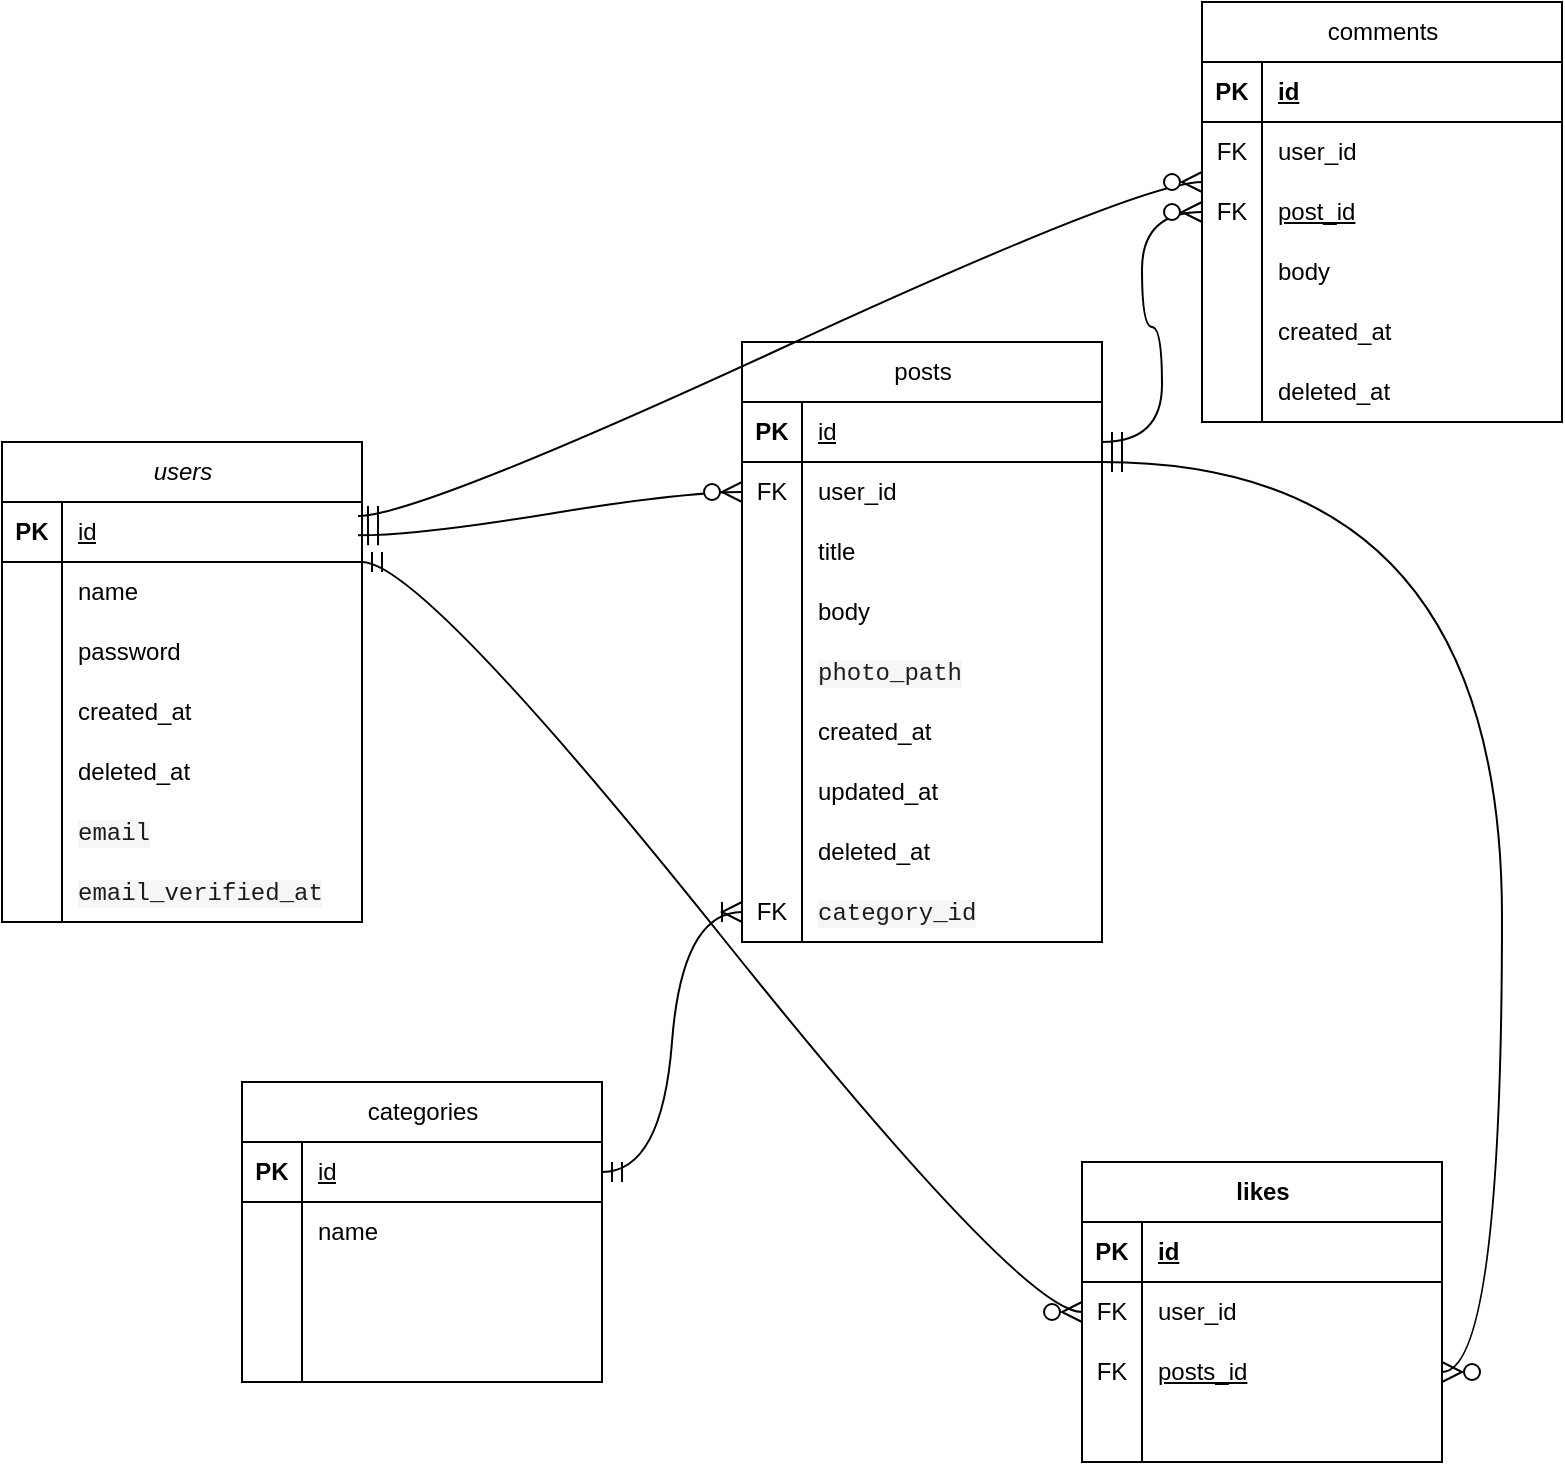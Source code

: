 <mxfile>
    <diagram id="R2lEEEUBdFMjLlhIrx00" name="Page-1">
        <mxGraphModel dx="1152" dy="998" grid="1" gridSize="10" guides="1" tooltips="1" connect="1" arrows="1" fold="1" page="1" pageScale="1" pageWidth="850" pageHeight="1100" math="0" shadow="0" extFonts="Permanent Marker^https://fonts.googleapis.com/css?family=Permanent+Marker">
            <root>
                <mxCell id="0"/>
                <mxCell id="1" parent="0"/>
                <mxCell id="FWbgPJpEpYQwBaD9WHE0-28" value="&lt;span style=&quot;font-style: italic; font-weight: 400;&quot;&gt;users&lt;/span&gt;" style="shape=table;startSize=30;container=1;collapsible=1;childLayout=tableLayout;fixedRows=1;rowLines=0;fontStyle=1;align=center;resizeLast=1;html=1;" parent="1" vertex="1">
                    <mxGeometry x="50" y="230" width="180" height="240" as="geometry"/>
                </mxCell>
                <mxCell id="FWbgPJpEpYQwBaD9WHE0-29" value="" style="shape=tableRow;horizontal=0;startSize=0;swimlaneHead=0;swimlaneBody=0;fillColor=none;collapsible=0;dropTarget=0;points=[[0,0.5],[1,0.5]];portConstraint=eastwest;top=0;left=0;right=0;bottom=1;" parent="FWbgPJpEpYQwBaD9WHE0-28" vertex="1">
                    <mxGeometry y="30" width="180" height="30" as="geometry"/>
                </mxCell>
                <mxCell id="FWbgPJpEpYQwBaD9WHE0-30" value="PK" style="shape=partialRectangle;connectable=0;fillColor=none;top=0;left=0;bottom=0;right=0;fontStyle=1;overflow=hidden;whiteSpace=wrap;html=1;" parent="FWbgPJpEpYQwBaD9WHE0-29" vertex="1">
                    <mxGeometry width="30" height="30" as="geometry">
                        <mxRectangle width="30" height="30" as="alternateBounds"/>
                    </mxGeometry>
                </mxCell>
                <mxCell id="FWbgPJpEpYQwBaD9WHE0-31" value="&lt;span style=&quot;font-weight: 400; text-wrap: nowrap;&quot;&gt;id&lt;/span&gt;" style="shape=partialRectangle;connectable=0;fillColor=none;top=0;left=0;bottom=0;right=0;align=left;spacingLeft=6;fontStyle=5;overflow=hidden;whiteSpace=wrap;html=1;" parent="FWbgPJpEpYQwBaD9WHE0-29" vertex="1">
                    <mxGeometry x="30" width="150" height="30" as="geometry">
                        <mxRectangle width="150" height="30" as="alternateBounds"/>
                    </mxGeometry>
                </mxCell>
                <mxCell id="FWbgPJpEpYQwBaD9WHE0-32" value="" style="shape=tableRow;horizontal=0;startSize=0;swimlaneHead=0;swimlaneBody=0;fillColor=none;collapsible=0;dropTarget=0;points=[[0,0.5],[1,0.5]];portConstraint=eastwest;top=0;left=0;right=0;bottom=0;" parent="FWbgPJpEpYQwBaD9WHE0-28" vertex="1">
                    <mxGeometry y="60" width="180" height="30" as="geometry"/>
                </mxCell>
                <mxCell id="FWbgPJpEpYQwBaD9WHE0-33" value="" style="shape=partialRectangle;connectable=0;fillColor=none;top=0;left=0;bottom=0;right=0;editable=1;overflow=hidden;whiteSpace=wrap;html=1;" parent="FWbgPJpEpYQwBaD9WHE0-32" vertex="1">
                    <mxGeometry width="30" height="30" as="geometry">
                        <mxRectangle width="30" height="30" as="alternateBounds"/>
                    </mxGeometry>
                </mxCell>
                <mxCell id="FWbgPJpEpYQwBaD9WHE0-34" value="&lt;span style=&quot;text-wrap: nowrap;&quot;&gt;name&lt;/span&gt;" style="shape=partialRectangle;connectable=0;fillColor=none;top=0;left=0;bottom=0;right=0;align=left;spacingLeft=6;overflow=hidden;whiteSpace=wrap;html=1;" parent="FWbgPJpEpYQwBaD9WHE0-32" vertex="1">
                    <mxGeometry x="30" width="150" height="30" as="geometry">
                        <mxRectangle width="150" height="30" as="alternateBounds"/>
                    </mxGeometry>
                </mxCell>
                <mxCell id="FWbgPJpEpYQwBaD9WHE0-35" value="" style="shape=tableRow;horizontal=0;startSize=0;swimlaneHead=0;swimlaneBody=0;fillColor=none;collapsible=0;dropTarget=0;points=[[0,0.5],[1,0.5]];portConstraint=eastwest;top=0;left=0;right=0;bottom=0;" parent="FWbgPJpEpYQwBaD9WHE0-28" vertex="1">
                    <mxGeometry y="90" width="180" height="30" as="geometry"/>
                </mxCell>
                <mxCell id="FWbgPJpEpYQwBaD9WHE0-36" value="" style="shape=partialRectangle;connectable=0;fillColor=none;top=0;left=0;bottom=0;right=0;editable=1;overflow=hidden;whiteSpace=wrap;html=1;" parent="FWbgPJpEpYQwBaD9WHE0-35" vertex="1">
                    <mxGeometry width="30" height="30" as="geometry">
                        <mxRectangle width="30" height="30" as="alternateBounds"/>
                    </mxGeometry>
                </mxCell>
                <mxCell id="FWbgPJpEpYQwBaD9WHE0-37" value="&lt;span style=&quot;text-wrap: nowrap;&quot;&gt;password&amp;nbsp; &amp;nbsp;&amp;nbsp;&lt;/span&gt;" style="shape=partialRectangle;connectable=0;fillColor=none;top=0;left=0;bottom=0;right=0;align=left;spacingLeft=6;overflow=hidden;whiteSpace=wrap;html=1;" parent="FWbgPJpEpYQwBaD9WHE0-35" vertex="1">
                    <mxGeometry x="30" width="150" height="30" as="geometry">
                        <mxRectangle width="150" height="30" as="alternateBounds"/>
                    </mxGeometry>
                </mxCell>
                <mxCell id="FWbgPJpEpYQwBaD9WHE0-38" value="" style="shape=tableRow;horizontal=0;startSize=0;swimlaneHead=0;swimlaneBody=0;fillColor=none;collapsible=0;dropTarget=0;points=[[0,0.5],[1,0.5]];portConstraint=eastwest;top=0;left=0;right=0;bottom=0;" parent="FWbgPJpEpYQwBaD9WHE0-28" vertex="1">
                    <mxGeometry y="120" width="180" height="30" as="geometry"/>
                </mxCell>
                <mxCell id="FWbgPJpEpYQwBaD9WHE0-39" value="" style="shape=partialRectangle;connectable=0;fillColor=none;top=0;left=0;bottom=0;right=0;editable=1;overflow=hidden;whiteSpace=wrap;html=1;" parent="FWbgPJpEpYQwBaD9WHE0-38" vertex="1">
                    <mxGeometry width="30" height="30" as="geometry">
                        <mxRectangle width="30" height="30" as="alternateBounds"/>
                    </mxGeometry>
                </mxCell>
                <mxCell id="FWbgPJpEpYQwBaD9WHE0-40" value="&lt;span style=&quot;text-wrap: nowrap;&quot;&gt;created_at&lt;/span&gt;" style="shape=partialRectangle;connectable=0;fillColor=none;top=0;left=0;bottom=0;right=0;align=left;spacingLeft=6;overflow=hidden;whiteSpace=wrap;html=1;" parent="FWbgPJpEpYQwBaD9WHE0-38" vertex="1">
                    <mxGeometry x="30" width="150" height="30" as="geometry">
                        <mxRectangle width="150" height="30" as="alternateBounds"/>
                    </mxGeometry>
                </mxCell>
                <mxCell id="FWbgPJpEpYQwBaD9WHE0-41" value="" style="shape=tableRow;horizontal=0;startSize=0;swimlaneHead=0;swimlaneBody=0;fillColor=none;collapsible=0;dropTarget=0;points=[[0,0.5],[1,0.5]];portConstraint=eastwest;top=0;left=0;right=0;bottom=0;" parent="FWbgPJpEpYQwBaD9WHE0-28" vertex="1">
                    <mxGeometry y="150" width="180" height="30" as="geometry"/>
                </mxCell>
                <mxCell id="FWbgPJpEpYQwBaD9WHE0-42" value="" style="shape=partialRectangle;connectable=0;fillColor=none;top=0;left=0;bottom=0;right=0;editable=1;overflow=hidden;whiteSpace=wrap;html=1;" parent="FWbgPJpEpYQwBaD9WHE0-41" vertex="1">
                    <mxGeometry width="30" height="30" as="geometry">
                        <mxRectangle width="30" height="30" as="alternateBounds"/>
                    </mxGeometry>
                </mxCell>
                <mxCell id="FWbgPJpEpYQwBaD9WHE0-43" value="&lt;span style=&quot;text-wrap: nowrap;&quot;&gt;deleted_at&lt;/span&gt;" style="shape=partialRectangle;connectable=0;fillColor=none;top=0;left=0;bottom=0;right=0;align=left;spacingLeft=6;overflow=hidden;whiteSpace=wrap;html=1;" parent="FWbgPJpEpYQwBaD9WHE0-41" vertex="1">
                    <mxGeometry x="30" width="150" height="30" as="geometry">
                        <mxRectangle width="150" height="30" as="alternateBounds"/>
                    </mxGeometry>
                </mxCell>
                <mxCell id="NAGvIOWObaSVtlqKHxv7-1" value="" style="shape=tableRow;horizontal=0;startSize=0;swimlaneHead=0;swimlaneBody=0;fillColor=none;collapsible=0;dropTarget=0;points=[[0,0.5],[1,0.5]];portConstraint=eastwest;top=0;left=0;right=0;bottom=0;" parent="FWbgPJpEpYQwBaD9WHE0-28" vertex="1">
                    <mxGeometry y="180" width="180" height="30" as="geometry"/>
                </mxCell>
                <mxCell id="NAGvIOWObaSVtlqKHxv7-2" value="" style="shape=partialRectangle;connectable=0;fillColor=none;top=0;left=0;bottom=0;right=0;editable=1;overflow=hidden;whiteSpace=wrap;html=1;" parent="NAGvIOWObaSVtlqKHxv7-1" vertex="1">
                    <mxGeometry width="30" height="30" as="geometry">
                        <mxRectangle width="30" height="30" as="alternateBounds"/>
                    </mxGeometry>
                </mxCell>
                <mxCell id="NAGvIOWObaSVtlqKHxv7-3" value="&lt;span style=&quot;color: rgb(29, 28, 29); font-family: Monaco, Menlo, Consolas, &amp;quot;Courier New&amp;quot;, monospace; font-variant-ligatures: none; white-space-collapse: preserve; background-color: rgba(29, 28, 29, 0.04);&quot;&gt;email&lt;/span&gt;" style="shape=partialRectangle;connectable=0;fillColor=none;top=0;left=0;bottom=0;right=0;align=left;spacingLeft=6;overflow=hidden;whiteSpace=wrap;html=1;" parent="NAGvIOWObaSVtlqKHxv7-1" vertex="1">
                    <mxGeometry x="30" width="150" height="30" as="geometry">
                        <mxRectangle width="150" height="30" as="alternateBounds"/>
                    </mxGeometry>
                </mxCell>
                <mxCell id="NAGvIOWObaSVtlqKHxv7-4" value="" style="shape=tableRow;horizontal=0;startSize=0;swimlaneHead=0;swimlaneBody=0;fillColor=none;collapsible=0;dropTarget=0;points=[[0,0.5],[1,0.5]];portConstraint=eastwest;top=0;left=0;right=0;bottom=0;" parent="FWbgPJpEpYQwBaD9WHE0-28" vertex="1">
                    <mxGeometry y="210" width="180" height="30" as="geometry"/>
                </mxCell>
                <mxCell id="NAGvIOWObaSVtlqKHxv7-5" value="" style="shape=partialRectangle;connectable=0;fillColor=none;top=0;left=0;bottom=0;right=0;editable=1;overflow=hidden;whiteSpace=wrap;html=1;" parent="NAGvIOWObaSVtlqKHxv7-4" vertex="1">
                    <mxGeometry width="30" height="30" as="geometry">
                        <mxRectangle width="30" height="30" as="alternateBounds"/>
                    </mxGeometry>
                </mxCell>
                <mxCell id="NAGvIOWObaSVtlqKHxv7-6" value="&lt;span style=&quot;color: rgb(29, 28, 29); font-family: Monaco, Menlo, Consolas, &amp;quot;Courier New&amp;quot;, monospace; font-variant-ligatures: none; white-space-collapse: preserve; background-color: rgba(29, 28, 29, 0.04);&quot;&gt;email_verified_at&lt;/span&gt;" style="shape=partialRectangle;connectable=0;fillColor=none;top=0;left=0;bottom=0;right=0;align=left;spacingLeft=6;overflow=hidden;whiteSpace=wrap;html=1;" parent="NAGvIOWObaSVtlqKHxv7-4" vertex="1">
                    <mxGeometry x="30" width="150" height="30" as="geometry">
                        <mxRectangle width="150" height="30" as="alternateBounds"/>
                    </mxGeometry>
                </mxCell>
                <mxCell id="FWbgPJpEpYQwBaD9WHE0-44" value="&lt;span style=&quot;font-weight: 400;&quot;&gt;posts&lt;/span&gt;" style="shape=table;startSize=30;container=1;collapsible=1;childLayout=tableLayout;fixedRows=1;rowLines=0;fontStyle=1;align=center;resizeLast=1;html=1;" parent="1" vertex="1">
                    <mxGeometry x="420" y="180" width="180" height="300" as="geometry"/>
                </mxCell>
                <mxCell id="FWbgPJpEpYQwBaD9WHE0-45" value="" style="shape=tableRow;horizontal=0;startSize=0;swimlaneHead=0;swimlaneBody=0;fillColor=none;collapsible=0;dropTarget=0;points=[[0,0.5],[1,0.5]];portConstraint=eastwest;top=0;left=0;right=0;bottom=1;" parent="FWbgPJpEpYQwBaD9WHE0-44" vertex="1">
                    <mxGeometry y="30" width="180" height="30" as="geometry"/>
                </mxCell>
                <mxCell id="FWbgPJpEpYQwBaD9WHE0-46" value="PK" style="shape=partialRectangle;connectable=0;fillColor=none;top=0;left=0;bottom=0;right=0;fontStyle=1;overflow=hidden;whiteSpace=wrap;html=1;" parent="FWbgPJpEpYQwBaD9WHE0-45" vertex="1">
                    <mxGeometry width="30" height="30" as="geometry">
                        <mxRectangle width="30" height="30" as="alternateBounds"/>
                    </mxGeometry>
                </mxCell>
                <mxCell id="FWbgPJpEpYQwBaD9WHE0-47" value="&lt;span style=&quot;font-weight: 400; text-wrap: nowrap;&quot;&gt;id&lt;/span&gt;" style="shape=partialRectangle;connectable=0;fillColor=none;top=0;left=0;bottom=0;right=0;align=left;spacingLeft=6;fontStyle=5;overflow=hidden;whiteSpace=wrap;html=1;" parent="FWbgPJpEpYQwBaD9WHE0-45" vertex="1">
                    <mxGeometry x="30" width="150" height="30" as="geometry">
                        <mxRectangle width="150" height="30" as="alternateBounds"/>
                    </mxGeometry>
                </mxCell>
                <mxCell id="FWbgPJpEpYQwBaD9WHE0-48" value="" style="shape=tableRow;horizontal=0;startSize=0;swimlaneHead=0;swimlaneBody=0;fillColor=none;collapsible=0;dropTarget=0;points=[[0,0.5],[1,0.5]];portConstraint=eastwest;top=0;left=0;right=0;bottom=0;" parent="FWbgPJpEpYQwBaD9WHE0-44" vertex="1">
                    <mxGeometry y="60" width="180" height="30" as="geometry"/>
                </mxCell>
                <mxCell id="FWbgPJpEpYQwBaD9WHE0-49" value="FK" style="shape=partialRectangle;connectable=0;fillColor=none;top=0;left=0;bottom=0;right=0;editable=1;overflow=hidden;whiteSpace=wrap;html=1;" parent="FWbgPJpEpYQwBaD9WHE0-48" vertex="1">
                    <mxGeometry width="30" height="30" as="geometry">
                        <mxRectangle width="30" height="30" as="alternateBounds"/>
                    </mxGeometry>
                </mxCell>
                <mxCell id="FWbgPJpEpYQwBaD9WHE0-50" value="&lt;span style=&quot;text-wrap: nowrap;&quot;&gt;user_id&lt;/span&gt;" style="shape=partialRectangle;connectable=0;fillColor=none;top=0;left=0;bottom=0;right=0;align=left;spacingLeft=6;overflow=hidden;whiteSpace=wrap;html=1;" parent="FWbgPJpEpYQwBaD9WHE0-48" vertex="1">
                    <mxGeometry x="30" width="150" height="30" as="geometry">
                        <mxRectangle width="150" height="30" as="alternateBounds"/>
                    </mxGeometry>
                </mxCell>
                <mxCell id="FWbgPJpEpYQwBaD9WHE0-51" value="" style="shape=tableRow;horizontal=0;startSize=0;swimlaneHead=0;swimlaneBody=0;fillColor=none;collapsible=0;dropTarget=0;points=[[0,0.5],[1,0.5]];portConstraint=eastwest;top=0;left=0;right=0;bottom=0;" parent="FWbgPJpEpYQwBaD9WHE0-44" vertex="1">
                    <mxGeometry y="90" width="180" height="30" as="geometry"/>
                </mxCell>
                <mxCell id="FWbgPJpEpYQwBaD9WHE0-52" value="" style="shape=partialRectangle;connectable=0;fillColor=none;top=0;left=0;bottom=0;right=0;editable=1;overflow=hidden;whiteSpace=wrap;html=1;" parent="FWbgPJpEpYQwBaD9WHE0-51" vertex="1">
                    <mxGeometry width="30" height="30" as="geometry">
                        <mxRectangle width="30" height="30" as="alternateBounds"/>
                    </mxGeometry>
                </mxCell>
                <mxCell id="FWbgPJpEpYQwBaD9WHE0-53" value="&lt;span style=&quot;text-wrap: nowrap;&quot;&gt;title&lt;/span&gt;" style="shape=partialRectangle;connectable=0;fillColor=none;top=0;left=0;bottom=0;right=0;align=left;spacingLeft=6;overflow=hidden;whiteSpace=wrap;html=1;" parent="FWbgPJpEpYQwBaD9WHE0-51" vertex="1">
                    <mxGeometry x="30" width="150" height="30" as="geometry">
                        <mxRectangle width="150" height="30" as="alternateBounds"/>
                    </mxGeometry>
                </mxCell>
                <mxCell id="FWbgPJpEpYQwBaD9WHE0-54" value="" style="shape=tableRow;horizontal=0;startSize=0;swimlaneHead=0;swimlaneBody=0;fillColor=none;collapsible=0;dropTarget=0;points=[[0,0.5],[1,0.5]];portConstraint=eastwest;top=0;left=0;right=0;bottom=0;" parent="FWbgPJpEpYQwBaD9WHE0-44" vertex="1">
                    <mxGeometry y="120" width="180" height="30" as="geometry"/>
                </mxCell>
                <mxCell id="FWbgPJpEpYQwBaD9WHE0-55" value="" style="shape=partialRectangle;connectable=0;fillColor=none;top=0;left=0;bottom=0;right=0;editable=1;overflow=hidden;whiteSpace=wrap;html=1;" parent="FWbgPJpEpYQwBaD9WHE0-54" vertex="1">
                    <mxGeometry width="30" height="30" as="geometry">
                        <mxRectangle width="30" height="30" as="alternateBounds"/>
                    </mxGeometry>
                </mxCell>
                <mxCell id="FWbgPJpEpYQwBaD9WHE0-56" value="&lt;span style=&quot;text-wrap: nowrap;&quot;&gt;body&lt;/span&gt;" style="shape=partialRectangle;connectable=0;fillColor=none;top=0;left=0;bottom=0;right=0;align=left;spacingLeft=6;overflow=hidden;whiteSpace=wrap;html=1;" parent="FWbgPJpEpYQwBaD9WHE0-54" vertex="1">
                    <mxGeometry x="30" width="150" height="30" as="geometry">
                        <mxRectangle width="150" height="30" as="alternateBounds"/>
                    </mxGeometry>
                </mxCell>
                <mxCell id="FWbgPJpEpYQwBaD9WHE0-57" value="" style="shape=tableRow;horizontal=0;startSize=0;swimlaneHead=0;swimlaneBody=0;fillColor=none;collapsible=0;dropTarget=0;points=[[0,0.5],[1,0.5]];portConstraint=eastwest;top=0;left=0;right=0;bottom=0;" parent="FWbgPJpEpYQwBaD9WHE0-44" vertex="1">
                    <mxGeometry y="150" width="180" height="30" as="geometry"/>
                </mxCell>
                <mxCell id="FWbgPJpEpYQwBaD9WHE0-58" value="" style="shape=partialRectangle;connectable=0;fillColor=none;top=0;left=0;bottom=0;right=0;editable=1;overflow=hidden;whiteSpace=wrap;html=1;" parent="FWbgPJpEpYQwBaD9WHE0-57" vertex="1">
                    <mxGeometry width="30" height="30" as="geometry">
                        <mxRectangle width="30" height="30" as="alternateBounds"/>
                    </mxGeometry>
                </mxCell>
                <mxCell id="FWbgPJpEpYQwBaD9WHE0-59" value="&lt;span style=&quot;color: rgb(29, 28, 29); font-family: Monaco, Menlo, Consolas, &amp;quot;Courier New&amp;quot;, monospace; font-variant-ligatures: none; white-space-collapse: preserve; background-color: rgba(29, 28, 29, 0.04);&quot;&gt;photo_path&lt;/span&gt;" style="shape=partialRectangle;connectable=0;fillColor=none;top=0;left=0;bottom=0;right=0;align=left;spacingLeft=6;overflow=hidden;whiteSpace=wrap;html=1;" parent="FWbgPJpEpYQwBaD9WHE0-57" vertex="1">
                    <mxGeometry x="30" width="150" height="30" as="geometry">
                        <mxRectangle width="150" height="30" as="alternateBounds"/>
                    </mxGeometry>
                </mxCell>
                <mxCell id="FWbgPJpEpYQwBaD9WHE0-60" value="" style="shape=tableRow;horizontal=0;startSize=0;swimlaneHead=0;swimlaneBody=0;fillColor=none;collapsible=0;dropTarget=0;points=[[0,0.5],[1,0.5]];portConstraint=eastwest;top=0;left=0;right=0;bottom=0;" parent="FWbgPJpEpYQwBaD9WHE0-44" vertex="1">
                    <mxGeometry y="180" width="180" height="30" as="geometry"/>
                </mxCell>
                <mxCell id="FWbgPJpEpYQwBaD9WHE0-61" value="" style="shape=partialRectangle;connectable=0;fillColor=none;top=0;left=0;bottom=0;right=0;editable=1;overflow=hidden;whiteSpace=wrap;html=1;" parent="FWbgPJpEpYQwBaD9WHE0-60" vertex="1">
                    <mxGeometry width="30" height="30" as="geometry">
                        <mxRectangle width="30" height="30" as="alternateBounds"/>
                    </mxGeometry>
                </mxCell>
                <mxCell id="FWbgPJpEpYQwBaD9WHE0-62" value="&lt;span style=&quot;text-wrap: nowrap;&quot;&gt;created_at&lt;/span&gt;" style="shape=partialRectangle;connectable=0;fillColor=none;top=0;left=0;bottom=0;right=0;align=left;spacingLeft=6;overflow=hidden;whiteSpace=wrap;html=1;" parent="FWbgPJpEpYQwBaD9WHE0-60" vertex="1">
                    <mxGeometry x="30" width="150" height="30" as="geometry">
                        <mxRectangle width="150" height="30" as="alternateBounds"/>
                    </mxGeometry>
                </mxCell>
                <mxCell id="FWbgPJpEpYQwBaD9WHE0-63" value="" style="shape=tableRow;horizontal=0;startSize=0;swimlaneHead=0;swimlaneBody=0;fillColor=none;collapsible=0;dropTarget=0;points=[[0,0.5],[1,0.5]];portConstraint=eastwest;top=0;left=0;right=0;bottom=0;" parent="FWbgPJpEpYQwBaD9WHE0-44" vertex="1">
                    <mxGeometry y="210" width="180" height="30" as="geometry"/>
                </mxCell>
                <mxCell id="FWbgPJpEpYQwBaD9WHE0-64" value="" style="shape=partialRectangle;connectable=0;fillColor=none;top=0;left=0;bottom=0;right=0;editable=1;overflow=hidden;whiteSpace=wrap;html=1;" parent="FWbgPJpEpYQwBaD9WHE0-63" vertex="1">
                    <mxGeometry width="30" height="30" as="geometry">
                        <mxRectangle width="30" height="30" as="alternateBounds"/>
                    </mxGeometry>
                </mxCell>
                <mxCell id="FWbgPJpEpYQwBaD9WHE0-65" value="&lt;span style=&quot;text-wrap: nowrap;&quot;&gt;updated_at&lt;/span&gt;" style="shape=partialRectangle;connectable=0;fillColor=none;top=0;left=0;bottom=0;right=0;align=left;spacingLeft=6;overflow=hidden;whiteSpace=wrap;html=1;" parent="FWbgPJpEpYQwBaD9WHE0-63" vertex="1">
                    <mxGeometry x="30" width="150" height="30" as="geometry">
                        <mxRectangle width="150" height="30" as="alternateBounds"/>
                    </mxGeometry>
                </mxCell>
                <mxCell id="FWbgPJpEpYQwBaD9WHE0-66" value="" style="shape=tableRow;horizontal=0;startSize=0;swimlaneHead=0;swimlaneBody=0;fillColor=none;collapsible=0;dropTarget=0;points=[[0,0.5],[1,0.5]];portConstraint=eastwest;top=0;left=0;right=0;bottom=0;" parent="FWbgPJpEpYQwBaD9WHE0-44" vertex="1">
                    <mxGeometry y="240" width="180" height="30" as="geometry"/>
                </mxCell>
                <mxCell id="FWbgPJpEpYQwBaD9WHE0-67" value="" style="shape=partialRectangle;connectable=0;fillColor=none;top=0;left=0;bottom=0;right=0;editable=1;overflow=hidden;whiteSpace=wrap;html=1;" parent="FWbgPJpEpYQwBaD9WHE0-66" vertex="1">
                    <mxGeometry width="30" height="30" as="geometry">
                        <mxRectangle width="30" height="30" as="alternateBounds"/>
                    </mxGeometry>
                </mxCell>
                <mxCell id="FWbgPJpEpYQwBaD9WHE0-68" value="&lt;span style=&quot;text-wrap: nowrap;&quot;&gt;deleted_at&lt;/span&gt;" style="shape=partialRectangle;connectable=0;fillColor=none;top=0;left=0;bottom=0;right=0;align=left;spacingLeft=6;overflow=hidden;whiteSpace=wrap;html=1;" parent="FWbgPJpEpYQwBaD9WHE0-66" vertex="1">
                    <mxGeometry x="30" width="150" height="30" as="geometry">
                        <mxRectangle width="150" height="30" as="alternateBounds"/>
                    </mxGeometry>
                </mxCell>
                <mxCell id="NAGvIOWObaSVtlqKHxv7-7" value="" style="shape=tableRow;horizontal=0;startSize=0;swimlaneHead=0;swimlaneBody=0;fillColor=none;collapsible=0;dropTarget=0;points=[[0,0.5],[1,0.5]];portConstraint=eastwest;top=0;left=0;right=0;bottom=0;" parent="FWbgPJpEpYQwBaD9WHE0-44" vertex="1">
                    <mxGeometry y="270" width="180" height="30" as="geometry"/>
                </mxCell>
                <mxCell id="NAGvIOWObaSVtlqKHxv7-8" value="FK" style="shape=partialRectangle;connectable=0;fillColor=none;top=0;left=0;bottom=0;right=0;editable=1;overflow=hidden;whiteSpace=wrap;html=1;" parent="NAGvIOWObaSVtlqKHxv7-7" vertex="1">
                    <mxGeometry width="30" height="30" as="geometry">
                        <mxRectangle width="30" height="30" as="alternateBounds"/>
                    </mxGeometry>
                </mxCell>
                <mxCell id="NAGvIOWObaSVtlqKHxv7-9" value="&lt;span style=&quot;color: rgb(29, 28, 29); font-family: Monaco, Menlo, Consolas, &amp;quot;Courier New&amp;quot;, monospace; font-variant-ligatures: none; white-space-collapse: preserve; background-color: rgba(29, 28, 29, 0.04);&quot;&gt;category_id&lt;/span&gt;" style="shape=partialRectangle;connectable=0;fillColor=none;top=0;left=0;bottom=0;right=0;align=left;spacingLeft=6;overflow=hidden;whiteSpace=wrap;html=1;" parent="NAGvIOWObaSVtlqKHxv7-7" vertex="1">
                    <mxGeometry x="30" width="150" height="30" as="geometry">
                        <mxRectangle width="150" height="30" as="alternateBounds"/>
                    </mxGeometry>
                </mxCell>
                <mxCell id="FWbgPJpEpYQwBaD9WHE0-69" value="&lt;span style=&quot;font-weight: 400;&quot;&gt;comments&lt;/span&gt;" style="shape=table;startSize=30;container=1;collapsible=1;childLayout=tableLayout;fixedRows=1;rowLines=0;fontStyle=1;align=center;resizeLast=1;html=1;" parent="1" vertex="1">
                    <mxGeometry x="650" y="10" width="180" height="210" as="geometry"/>
                </mxCell>
                <mxCell id="FWbgPJpEpYQwBaD9WHE0-70" value="" style="shape=tableRow;horizontal=0;startSize=0;swimlaneHead=0;swimlaneBody=0;fillColor=none;collapsible=0;dropTarget=0;points=[[0,0.5],[1,0.5]];portConstraint=eastwest;top=0;left=0;right=0;bottom=1;" parent="FWbgPJpEpYQwBaD9WHE0-69" vertex="1">
                    <mxGeometry y="30" width="180" height="30" as="geometry"/>
                </mxCell>
                <mxCell id="FWbgPJpEpYQwBaD9WHE0-71" value="PK" style="shape=partialRectangle;connectable=0;fillColor=none;top=0;left=0;bottom=0;right=0;fontStyle=1;overflow=hidden;whiteSpace=wrap;html=1;" parent="FWbgPJpEpYQwBaD9WHE0-70" vertex="1">
                    <mxGeometry width="30" height="30" as="geometry">
                        <mxRectangle width="30" height="30" as="alternateBounds"/>
                    </mxGeometry>
                </mxCell>
                <mxCell id="FWbgPJpEpYQwBaD9WHE0-72" value="id" style="shape=partialRectangle;connectable=0;fillColor=none;top=0;left=0;bottom=0;right=0;align=left;spacingLeft=6;fontStyle=5;overflow=hidden;whiteSpace=wrap;html=1;" parent="FWbgPJpEpYQwBaD9WHE0-70" vertex="1">
                    <mxGeometry x="30" width="150" height="30" as="geometry">
                        <mxRectangle width="150" height="30" as="alternateBounds"/>
                    </mxGeometry>
                </mxCell>
                <mxCell id="FWbgPJpEpYQwBaD9WHE0-73" value="" style="shape=tableRow;horizontal=0;startSize=0;swimlaneHead=0;swimlaneBody=0;fillColor=none;collapsible=0;dropTarget=0;points=[[0,0.5],[1,0.5]];portConstraint=eastwest;top=0;left=0;right=0;bottom=0;" parent="FWbgPJpEpYQwBaD9WHE0-69" vertex="1">
                    <mxGeometry y="60" width="180" height="30" as="geometry"/>
                </mxCell>
                <mxCell id="FWbgPJpEpYQwBaD9WHE0-74" value="FK" style="shape=partialRectangle;connectable=0;fillColor=none;top=0;left=0;bottom=0;right=0;editable=1;overflow=hidden;whiteSpace=wrap;html=1;" parent="FWbgPJpEpYQwBaD9WHE0-73" vertex="1">
                    <mxGeometry width="30" height="30" as="geometry">
                        <mxRectangle width="30" height="30" as="alternateBounds"/>
                    </mxGeometry>
                </mxCell>
                <mxCell id="FWbgPJpEpYQwBaD9WHE0-75" value="&lt;span style=&quot;text-wrap: nowrap;&quot;&gt;user_id&lt;/span&gt;" style="shape=partialRectangle;connectable=0;fillColor=none;top=0;left=0;bottom=0;right=0;align=left;spacingLeft=6;overflow=hidden;whiteSpace=wrap;html=1;" parent="FWbgPJpEpYQwBaD9WHE0-73" vertex="1">
                    <mxGeometry x="30" width="150" height="30" as="geometry">
                        <mxRectangle width="150" height="30" as="alternateBounds"/>
                    </mxGeometry>
                </mxCell>
                <mxCell id="FWbgPJpEpYQwBaD9WHE0-76" value="" style="shape=tableRow;horizontal=0;startSize=0;swimlaneHead=0;swimlaneBody=0;fillColor=none;collapsible=0;dropTarget=0;points=[[0,0.5],[1,0.5]];portConstraint=eastwest;top=0;left=0;right=0;bottom=0;" parent="FWbgPJpEpYQwBaD9WHE0-69" vertex="1">
                    <mxGeometry y="90" width="180" height="30" as="geometry"/>
                </mxCell>
                <mxCell id="FWbgPJpEpYQwBaD9WHE0-77" value="FK" style="shape=partialRectangle;connectable=0;fillColor=none;top=0;left=0;bottom=0;right=0;editable=1;overflow=hidden;whiteSpace=wrap;html=1;" parent="FWbgPJpEpYQwBaD9WHE0-76" vertex="1">
                    <mxGeometry width="30" height="30" as="geometry">
                        <mxRectangle width="30" height="30" as="alternateBounds"/>
                    </mxGeometry>
                </mxCell>
                <mxCell id="FWbgPJpEpYQwBaD9WHE0-78" value="&lt;span style=&quot;text-wrap: nowrap; text-decoration-line: underline;&quot;&gt;post_id&lt;/span&gt;" style="shape=partialRectangle;connectable=0;fillColor=none;top=0;left=0;bottom=0;right=0;align=left;spacingLeft=6;overflow=hidden;whiteSpace=wrap;html=1;" parent="FWbgPJpEpYQwBaD9WHE0-76" vertex="1">
                    <mxGeometry x="30" width="150" height="30" as="geometry">
                        <mxRectangle width="150" height="30" as="alternateBounds"/>
                    </mxGeometry>
                </mxCell>
                <mxCell id="FWbgPJpEpYQwBaD9WHE0-79" value="" style="shape=tableRow;horizontal=0;startSize=0;swimlaneHead=0;swimlaneBody=0;fillColor=none;collapsible=0;dropTarget=0;points=[[0,0.5],[1,0.5]];portConstraint=eastwest;top=0;left=0;right=0;bottom=0;" parent="FWbgPJpEpYQwBaD9WHE0-69" vertex="1">
                    <mxGeometry y="120" width="180" height="30" as="geometry"/>
                </mxCell>
                <mxCell id="FWbgPJpEpYQwBaD9WHE0-80" value="" style="shape=partialRectangle;connectable=0;fillColor=none;top=0;left=0;bottom=0;right=0;editable=1;overflow=hidden;whiteSpace=wrap;html=1;" parent="FWbgPJpEpYQwBaD9WHE0-79" vertex="1">
                    <mxGeometry width="30" height="30" as="geometry">
                        <mxRectangle width="30" height="30" as="alternateBounds"/>
                    </mxGeometry>
                </mxCell>
                <mxCell id="FWbgPJpEpYQwBaD9WHE0-81" value="&lt;span style=&quot;text-wrap: nowrap;&quot;&gt;body&lt;/span&gt;" style="shape=partialRectangle;connectable=0;fillColor=none;top=0;left=0;bottom=0;right=0;align=left;spacingLeft=6;overflow=hidden;whiteSpace=wrap;html=1;" parent="FWbgPJpEpYQwBaD9WHE0-79" vertex="1">
                    <mxGeometry x="30" width="150" height="30" as="geometry">
                        <mxRectangle width="150" height="30" as="alternateBounds"/>
                    </mxGeometry>
                </mxCell>
                <mxCell id="FWbgPJpEpYQwBaD9WHE0-82" value="" style="shape=tableRow;horizontal=0;startSize=0;swimlaneHead=0;swimlaneBody=0;fillColor=none;collapsible=0;dropTarget=0;points=[[0,0.5],[1,0.5]];portConstraint=eastwest;top=0;left=0;right=0;bottom=0;" parent="FWbgPJpEpYQwBaD9WHE0-69" vertex="1">
                    <mxGeometry y="150" width="180" height="30" as="geometry"/>
                </mxCell>
                <mxCell id="FWbgPJpEpYQwBaD9WHE0-83" value="" style="shape=partialRectangle;connectable=0;fillColor=none;top=0;left=0;bottom=0;right=0;editable=1;overflow=hidden;whiteSpace=wrap;html=1;" parent="FWbgPJpEpYQwBaD9WHE0-82" vertex="1">
                    <mxGeometry width="30" height="30" as="geometry">
                        <mxRectangle width="30" height="30" as="alternateBounds"/>
                    </mxGeometry>
                </mxCell>
                <mxCell id="FWbgPJpEpYQwBaD9WHE0-84" value="&lt;span style=&quot;text-wrap: nowrap;&quot;&gt;created_at&lt;/span&gt;" style="shape=partialRectangle;connectable=0;fillColor=none;top=0;left=0;bottom=0;right=0;align=left;spacingLeft=6;overflow=hidden;whiteSpace=wrap;html=1;" parent="FWbgPJpEpYQwBaD9WHE0-82" vertex="1">
                    <mxGeometry x="30" width="150" height="30" as="geometry">
                        <mxRectangle width="150" height="30" as="alternateBounds"/>
                    </mxGeometry>
                </mxCell>
                <mxCell id="FWbgPJpEpYQwBaD9WHE0-85" value="" style="shape=tableRow;horizontal=0;startSize=0;swimlaneHead=0;swimlaneBody=0;fillColor=none;collapsible=0;dropTarget=0;points=[[0,0.5],[1,0.5]];portConstraint=eastwest;top=0;left=0;right=0;bottom=0;" parent="FWbgPJpEpYQwBaD9WHE0-69" vertex="1">
                    <mxGeometry y="180" width="180" height="30" as="geometry"/>
                </mxCell>
                <mxCell id="FWbgPJpEpYQwBaD9WHE0-86" value="" style="shape=partialRectangle;connectable=0;fillColor=none;top=0;left=0;bottom=0;right=0;editable=1;overflow=hidden;whiteSpace=wrap;html=1;" parent="FWbgPJpEpYQwBaD9WHE0-85" vertex="1">
                    <mxGeometry width="30" height="30" as="geometry">
                        <mxRectangle width="30" height="30" as="alternateBounds"/>
                    </mxGeometry>
                </mxCell>
                <mxCell id="FWbgPJpEpYQwBaD9WHE0-87" value="&lt;span style=&quot;text-wrap: nowrap;&quot;&gt;deleted_at&lt;/span&gt;" style="shape=partialRectangle;connectable=0;fillColor=none;top=0;left=0;bottom=0;right=0;align=left;spacingLeft=6;overflow=hidden;whiteSpace=wrap;html=1;" parent="FWbgPJpEpYQwBaD9WHE0-85" vertex="1">
                    <mxGeometry x="30" width="150" height="30" as="geometry">
                        <mxRectangle width="150" height="30" as="alternateBounds"/>
                    </mxGeometry>
                </mxCell>
                <mxCell id="FWbgPJpEpYQwBaD9WHE0-88" value="&lt;span style=&quot;font-weight: 400;&quot;&gt;categories&lt;/span&gt;" style="shape=table;startSize=30;container=1;collapsible=1;childLayout=tableLayout;fixedRows=1;rowLines=0;fontStyle=1;align=center;resizeLast=1;html=1;" parent="1" vertex="1">
                    <mxGeometry x="170" y="550" width="180" height="150" as="geometry"/>
                </mxCell>
                <mxCell id="FWbgPJpEpYQwBaD9WHE0-89" value="" style="shape=tableRow;horizontal=0;startSize=0;swimlaneHead=0;swimlaneBody=0;fillColor=none;collapsible=0;dropTarget=0;points=[[0,0.5],[1,0.5]];portConstraint=eastwest;top=0;left=0;right=0;bottom=1;" parent="FWbgPJpEpYQwBaD9WHE0-88" vertex="1">
                    <mxGeometry y="30" width="180" height="30" as="geometry"/>
                </mxCell>
                <mxCell id="FWbgPJpEpYQwBaD9WHE0-90" value="PK" style="shape=partialRectangle;connectable=0;fillColor=none;top=0;left=0;bottom=0;right=0;fontStyle=1;overflow=hidden;whiteSpace=wrap;html=1;" parent="FWbgPJpEpYQwBaD9WHE0-89" vertex="1">
                    <mxGeometry width="30" height="30" as="geometry">
                        <mxRectangle width="30" height="30" as="alternateBounds"/>
                    </mxGeometry>
                </mxCell>
                <mxCell id="FWbgPJpEpYQwBaD9WHE0-91" value="&lt;span style=&quot;font-weight: 400; text-align: center; text-wrap: nowrap;&quot;&gt;id&lt;/span&gt;" style="shape=partialRectangle;connectable=0;fillColor=none;top=0;left=0;bottom=0;right=0;align=left;spacingLeft=6;fontStyle=5;overflow=hidden;whiteSpace=wrap;html=1;" parent="FWbgPJpEpYQwBaD9WHE0-89" vertex="1">
                    <mxGeometry x="30" width="150" height="30" as="geometry">
                        <mxRectangle width="150" height="30" as="alternateBounds"/>
                    </mxGeometry>
                </mxCell>
                <mxCell id="FWbgPJpEpYQwBaD9WHE0-92" value="" style="shape=tableRow;horizontal=0;startSize=0;swimlaneHead=0;swimlaneBody=0;fillColor=none;collapsible=0;dropTarget=0;points=[[0,0.5],[1,0.5]];portConstraint=eastwest;top=0;left=0;right=0;bottom=0;" parent="FWbgPJpEpYQwBaD9WHE0-88" vertex="1">
                    <mxGeometry y="60" width="180" height="30" as="geometry"/>
                </mxCell>
                <mxCell id="FWbgPJpEpYQwBaD9WHE0-93" value="" style="shape=partialRectangle;connectable=0;fillColor=none;top=0;left=0;bottom=0;right=0;editable=1;overflow=hidden;whiteSpace=wrap;html=1;" parent="FWbgPJpEpYQwBaD9WHE0-92" vertex="1">
                    <mxGeometry width="30" height="30" as="geometry">
                        <mxRectangle width="30" height="30" as="alternateBounds"/>
                    </mxGeometry>
                </mxCell>
                <mxCell id="FWbgPJpEpYQwBaD9WHE0-94" value="&lt;span style=&quot;text-wrap: nowrap;&quot;&gt;name&lt;/span&gt;" style="shape=partialRectangle;connectable=0;fillColor=none;top=0;left=0;bottom=0;right=0;align=left;spacingLeft=6;overflow=hidden;whiteSpace=wrap;html=1;" parent="FWbgPJpEpYQwBaD9WHE0-92" vertex="1">
                    <mxGeometry x="30" width="150" height="30" as="geometry">
                        <mxRectangle width="150" height="30" as="alternateBounds"/>
                    </mxGeometry>
                </mxCell>
                <mxCell id="FWbgPJpEpYQwBaD9WHE0-95" value="" style="shape=tableRow;horizontal=0;startSize=0;swimlaneHead=0;swimlaneBody=0;fillColor=none;collapsible=0;dropTarget=0;points=[[0,0.5],[1,0.5]];portConstraint=eastwest;top=0;left=0;right=0;bottom=0;" parent="FWbgPJpEpYQwBaD9WHE0-88" vertex="1">
                    <mxGeometry y="90" width="180" height="30" as="geometry"/>
                </mxCell>
                <mxCell id="FWbgPJpEpYQwBaD9WHE0-96" value="" style="shape=partialRectangle;connectable=0;fillColor=none;top=0;left=0;bottom=0;right=0;editable=1;overflow=hidden;whiteSpace=wrap;html=1;" parent="FWbgPJpEpYQwBaD9WHE0-95" vertex="1">
                    <mxGeometry width="30" height="30" as="geometry">
                        <mxRectangle width="30" height="30" as="alternateBounds"/>
                    </mxGeometry>
                </mxCell>
                <mxCell id="FWbgPJpEpYQwBaD9WHE0-97" value="" style="shape=partialRectangle;connectable=0;fillColor=none;top=0;left=0;bottom=0;right=0;align=left;spacingLeft=6;overflow=hidden;whiteSpace=wrap;html=1;" parent="FWbgPJpEpYQwBaD9WHE0-95" vertex="1">
                    <mxGeometry x="30" width="150" height="30" as="geometry">
                        <mxRectangle width="150" height="30" as="alternateBounds"/>
                    </mxGeometry>
                </mxCell>
                <mxCell id="FWbgPJpEpYQwBaD9WHE0-98" value="" style="shape=tableRow;horizontal=0;startSize=0;swimlaneHead=0;swimlaneBody=0;fillColor=none;collapsible=0;dropTarget=0;points=[[0,0.5],[1,0.5]];portConstraint=eastwest;top=0;left=0;right=0;bottom=0;" parent="FWbgPJpEpYQwBaD9WHE0-88" vertex="1">
                    <mxGeometry y="120" width="180" height="30" as="geometry"/>
                </mxCell>
                <mxCell id="FWbgPJpEpYQwBaD9WHE0-99" value="" style="shape=partialRectangle;connectable=0;fillColor=none;top=0;left=0;bottom=0;right=0;editable=1;overflow=hidden;whiteSpace=wrap;html=1;" parent="FWbgPJpEpYQwBaD9WHE0-98" vertex="1">
                    <mxGeometry width="30" height="30" as="geometry">
                        <mxRectangle width="30" height="30" as="alternateBounds"/>
                    </mxGeometry>
                </mxCell>
                <mxCell id="FWbgPJpEpYQwBaD9WHE0-100" value="" style="shape=partialRectangle;connectable=0;fillColor=none;top=0;left=0;bottom=0;right=0;align=left;spacingLeft=6;overflow=hidden;whiteSpace=wrap;html=1;" parent="FWbgPJpEpYQwBaD9WHE0-98" vertex="1">
                    <mxGeometry x="30" width="150" height="30" as="geometry">
                        <mxRectangle width="150" height="30" as="alternateBounds"/>
                    </mxGeometry>
                </mxCell>
                <mxCell id="FWbgPJpEpYQwBaD9WHE0-107" value="" style="edgeStyle=entityRelationEdgeStyle;fontSize=12;html=1;endArrow=ERzeroToMany;startArrow=ERmandOne;rounded=0;startSize=8;endSize=8;curved=1;entryX=0;entryY=0.5;entryDx=0;entryDy=0;exitX=0.989;exitY=0.556;exitDx=0;exitDy=0;exitPerimeter=0;" parent="1" source="FWbgPJpEpYQwBaD9WHE0-29" target="FWbgPJpEpYQwBaD9WHE0-48" edge="1">
                    <mxGeometry width="100" height="100" relative="1" as="geometry">
                        <mxPoint x="230" y="290" as="sourcePoint"/>
                        <mxPoint x="330" y="190" as="targetPoint"/>
                    </mxGeometry>
                </mxCell>
                <mxCell id="FWbgPJpEpYQwBaD9WHE0-109" value="" style="edgeStyle=entityRelationEdgeStyle;fontSize=12;html=1;endArrow=ERzeroToMany;startArrow=ERmandOne;rounded=0;startSize=8;endSize=8;curved=1;entryX=0;entryY=0.5;entryDx=0;entryDy=0;" parent="1" target="FWbgPJpEpYQwBaD9WHE0-76" edge="1">
                    <mxGeometry width="100" height="100" relative="1" as="geometry">
                        <mxPoint x="600" y="230" as="sourcePoint"/>
                        <mxPoint x="700" y="195" as="targetPoint"/>
                    </mxGeometry>
                </mxCell>
                <mxCell id="FWbgPJpEpYQwBaD9WHE0-112" value="" style="edgeStyle=entityRelationEdgeStyle;fontSize=12;html=1;endArrow=ERoneToMany;startArrow=ERmandOne;rounded=0;startSize=8;endSize=8;curved=1;entryX=0;entryY=0.5;entryDx=0;entryDy=0;" parent="1" source="FWbgPJpEpYQwBaD9WHE0-89" target="NAGvIOWObaSVtlqKHxv7-7" edge="1">
                    <mxGeometry width="100" height="100" relative="1" as="geometry">
                        <mxPoint x="230" y="570" as="sourcePoint"/>
                        <mxPoint x="330" y="470" as="targetPoint"/>
                        <Array as="points">
                            <mxPoint x="300" y="520"/>
                        </Array>
                    </mxGeometry>
                </mxCell>
                <mxCell id="2s695FW1Z6-gxISdJI15-1" value="likes" style="shape=table;startSize=30;container=1;collapsible=1;childLayout=tableLayout;fixedRows=1;rowLines=0;fontStyle=1;align=center;resizeLast=1;html=1;" parent="1" vertex="1">
                    <mxGeometry x="590" y="590" width="180" height="150" as="geometry"/>
                </mxCell>
                <mxCell id="2s695FW1Z6-gxISdJI15-2" value="" style="shape=tableRow;horizontal=0;startSize=0;swimlaneHead=0;swimlaneBody=0;fillColor=none;collapsible=0;dropTarget=0;points=[[0,0.5],[1,0.5]];portConstraint=eastwest;top=0;left=0;right=0;bottom=1;" parent="2s695FW1Z6-gxISdJI15-1" vertex="1">
                    <mxGeometry y="30" width="180" height="30" as="geometry"/>
                </mxCell>
                <mxCell id="2s695FW1Z6-gxISdJI15-3" value="PK" style="shape=partialRectangle;connectable=0;fillColor=none;top=0;left=0;bottom=0;right=0;fontStyle=1;overflow=hidden;whiteSpace=wrap;html=1;" parent="2s695FW1Z6-gxISdJI15-2" vertex="1">
                    <mxGeometry width="30" height="30" as="geometry">
                        <mxRectangle width="30" height="30" as="alternateBounds"/>
                    </mxGeometry>
                </mxCell>
                <mxCell id="2s695FW1Z6-gxISdJI15-4" value="id" style="shape=partialRectangle;connectable=0;fillColor=none;top=0;left=0;bottom=0;right=0;align=left;spacingLeft=6;fontStyle=5;overflow=hidden;whiteSpace=wrap;html=1;" parent="2s695FW1Z6-gxISdJI15-2" vertex="1">
                    <mxGeometry x="30" width="150" height="30" as="geometry">
                        <mxRectangle width="150" height="30" as="alternateBounds"/>
                    </mxGeometry>
                </mxCell>
                <mxCell id="2s695FW1Z6-gxISdJI15-5" value="" style="shape=tableRow;horizontal=0;startSize=0;swimlaneHead=0;swimlaneBody=0;fillColor=none;collapsible=0;dropTarget=0;points=[[0,0.5],[1,0.5]];portConstraint=eastwest;top=0;left=0;right=0;bottom=0;" parent="2s695FW1Z6-gxISdJI15-1" vertex="1">
                    <mxGeometry y="60" width="180" height="30" as="geometry"/>
                </mxCell>
                <mxCell id="2s695FW1Z6-gxISdJI15-6" value="FK" style="shape=partialRectangle;connectable=0;fillColor=none;top=0;left=0;bottom=0;right=0;editable=1;overflow=hidden;whiteSpace=wrap;html=1;" parent="2s695FW1Z6-gxISdJI15-5" vertex="1">
                    <mxGeometry width="30" height="30" as="geometry">
                        <mxRectangle width="30" height="30" as="alternateBounds"/>
                    </mxGeometry>
                </mxCell>
                <mxCell id="2s695FW1Z6-gxISdJI15-7" value="&lt;span style=&quot;text-wrap: nowrap;&quot;&gt;user_id&lt;/span&gt;" style="shape=partialRectangle;connectable=0;fillColor=none;top=0;left=0;bottom=0;right=0;align=left;spacingLeft=6;overflow=hidden;whiteSpace=wrap;html=1;" parent="2s695FW1Z6-gxISdJI15-5" vertex="1">
                    <mxGeometry x="30" width="150" height="30" as="geometry">
                        <mxRectangle width="150" height="30" as="alternateBounds"/>
                    </mxGeometry>
                </mxCell>
                <mxCell id="2s695FW1Z6-gxISdJI15-8" value="" style="shape=tableRow;horizontal=0;startSize=0;swimlaneHead=0;swimlaneBody=0;fillColor=none;collapsible=0;dropTarget=0;points=[[0,0.5],[1,0.5]];portConstraint=eastwest;top=0;left=0;right=0;bottom=0;" parent="2s695FW1Z6-gxISdJI15-1" vertex="1">
                    <mxGeometry y="90" width="180" height="30" as="geometry"/>
                </mxCell>
                <mxCell id="2s695FW1Z6-gxISdJI15-9" value="FK" style="shape=partialRectangle;connectable=0;fillColor=none;top=0;left=0;bottom=0;right=0;editable=1;overflow=hidden;whiteSpace=wrap;html=1;" parent="2s695FW1Z6-gxISdJI15-8" vertex="1">
                    <mxGeometry width="30" height="30" as="geometry">
                        <mxRectangle width="30" height="30" as="alternateBounds"/>
                    </mxGeometry>
                </mxCell>
                <mxCell id="2s695FW1Z6-gxISdJI15-10" value="&lt;span style=&quot;text-wrap: nowrap; text-decoration-line: underline;&quot;&gt;posts_id&lt;/span&gt;" style="shape=partialRectangle;connectable=0;fillColor=none;top=0;left=0;bottom=0;right=0;align=left;spacingLeft=6;overflow=hidden;whiteSpace=wrap;html=1;" parent="2s695FW1Z6-gxISdJI15-8" vertex="1">
                    <mxGeometry x="30" width="150" height="30" as="geometry">
                        <mxRectangle width="150" height="30" as="alternateBounds"/>
                    </mxGeometry>
                </mxCell>
                <mxCell id="2s695FW1Z6-gxISdJI15-11" value="" style="shape=tableRow;horizontal=0;startSize=0;swimlaneHead=0;swimlaneBody=0;fillColor=none;collapsible=0;dropTarget=0;points=[[0,0.5],[1,0.5]];portConstraint=eastwest;top=0;left=0;right=0;bottom=0;" parent="2s695FW1Z6-gxISdJI15-1" vertex="1">
                    <mxGeometry y="120" width="180" height="30" as="geometry"/>
                </mxCell>
                <mxCell id="2s695FW1Z6-gxISdJI15-12" value="" style="shape=partialRectangle;connectable=0;fillColor=none;top=0;left=0;bottom=0;right=0;editable=1;overflow=hidden;whiteSpace=wrap;html=1;" parent="2s695FW1Z6-gxISdJI15-11" vertex="1">
                    <mxGeometry width="30" height="30" as="geometry">
                        <mxRectangle width="30" height="30" as="alternateBounds"/>
                    </mxGeometry>
                </mxCell>
                <mxCell id="2s695FW1Z6-gxISdJI15-13" value="" style="shape=partialRectangle;connectable=0;fillColor=none;top=0;left=0;bottom=0;right=0;align=left;spacingLeft=6;overflow=hidden;whiteSpace=wrap;html=1;" parent="2s695FW1Z6-gxISdJI15-11" vertex="1">
                    <mxGeometry x="30" width="150" height="30" as="geometry">
                        <mxRectangle width="150" height="30" as="alternateBounds"/>
                    </mxGeometry>
                </mxCell>
                <mxCell id="2s695FW1Z6-gxISdJI15-14" value="" style="edgeStyle=entityRelationEdgeStyle;fontSize=12;html=1;endArrow=ERzeroToMany;startArrow=ERmandOne;rounded=0;startSize=8;endSize=8;curved=1;" parent="1" target="2s695FW1Z6-gxISdJI15-8" edge="1">
                    <mxGeometry width="100" height="100" relative="1" as="geometry">
                        <mxPoint x="600" y="240" as="sourcePoint"/>
                        <mxPoint x="580" y="690" as="targetPoint"/>
                    </mxGeometry>
                </mxCell>
                <mxCell id="NAGvIOWObaSVtlqKHxv7-10" value="" style="edgeStyle=entityRelationEdgeStyle;fontSize=12;html=1;endArrow=ERzeroToMany;startArrow=ERmandOne;rounded=0;startSize=8;endSize=8;curved=1;entryX=0;entryY=0.5;entryDx=0;entryDy=0;" parent="1" target="2s695FW1Z6-gxISdJI15-5" edge="1">
                    <mxGeometry width="100" height="100" relative="1" as="geometry">
                        <mxPoint x="230" y="290" as="sourcePoint"/>
                        <mxPoint x="330" y="190" as="targetPoint"/>
                    </mxGeometry>
                </mxCell>
                <mxCell id="NAGvIOWObaSVtlqKHxv7-11" value="" style="edgeStyle=entityRelationEdgeStyle;fontSize=12;html=1;endArrow=ERzeroToMany;startArrow=ERmandOne;rounded=0;startSize=8;endSize=8;curved=1;exitX=0.989;exitY=0.556;exitDx=0;exitDy=0;exitPerimeter=0;entryX=0;entryY=0.5;entryDx=0;entryDy=0;" parent="1" edge="1">
                    <mxGeometry width="100" height="100" relative="1" as="geometry">
                        <mxPoint x="228" y="267" as="sourcePoint"/>
                        <mxPoint x="650" y="100" as="targetPoint"/>
                    </mxGeometry>
                </mxCell>
            </root>
        </mxGraphModel>
    </diagram>
</mxfile>